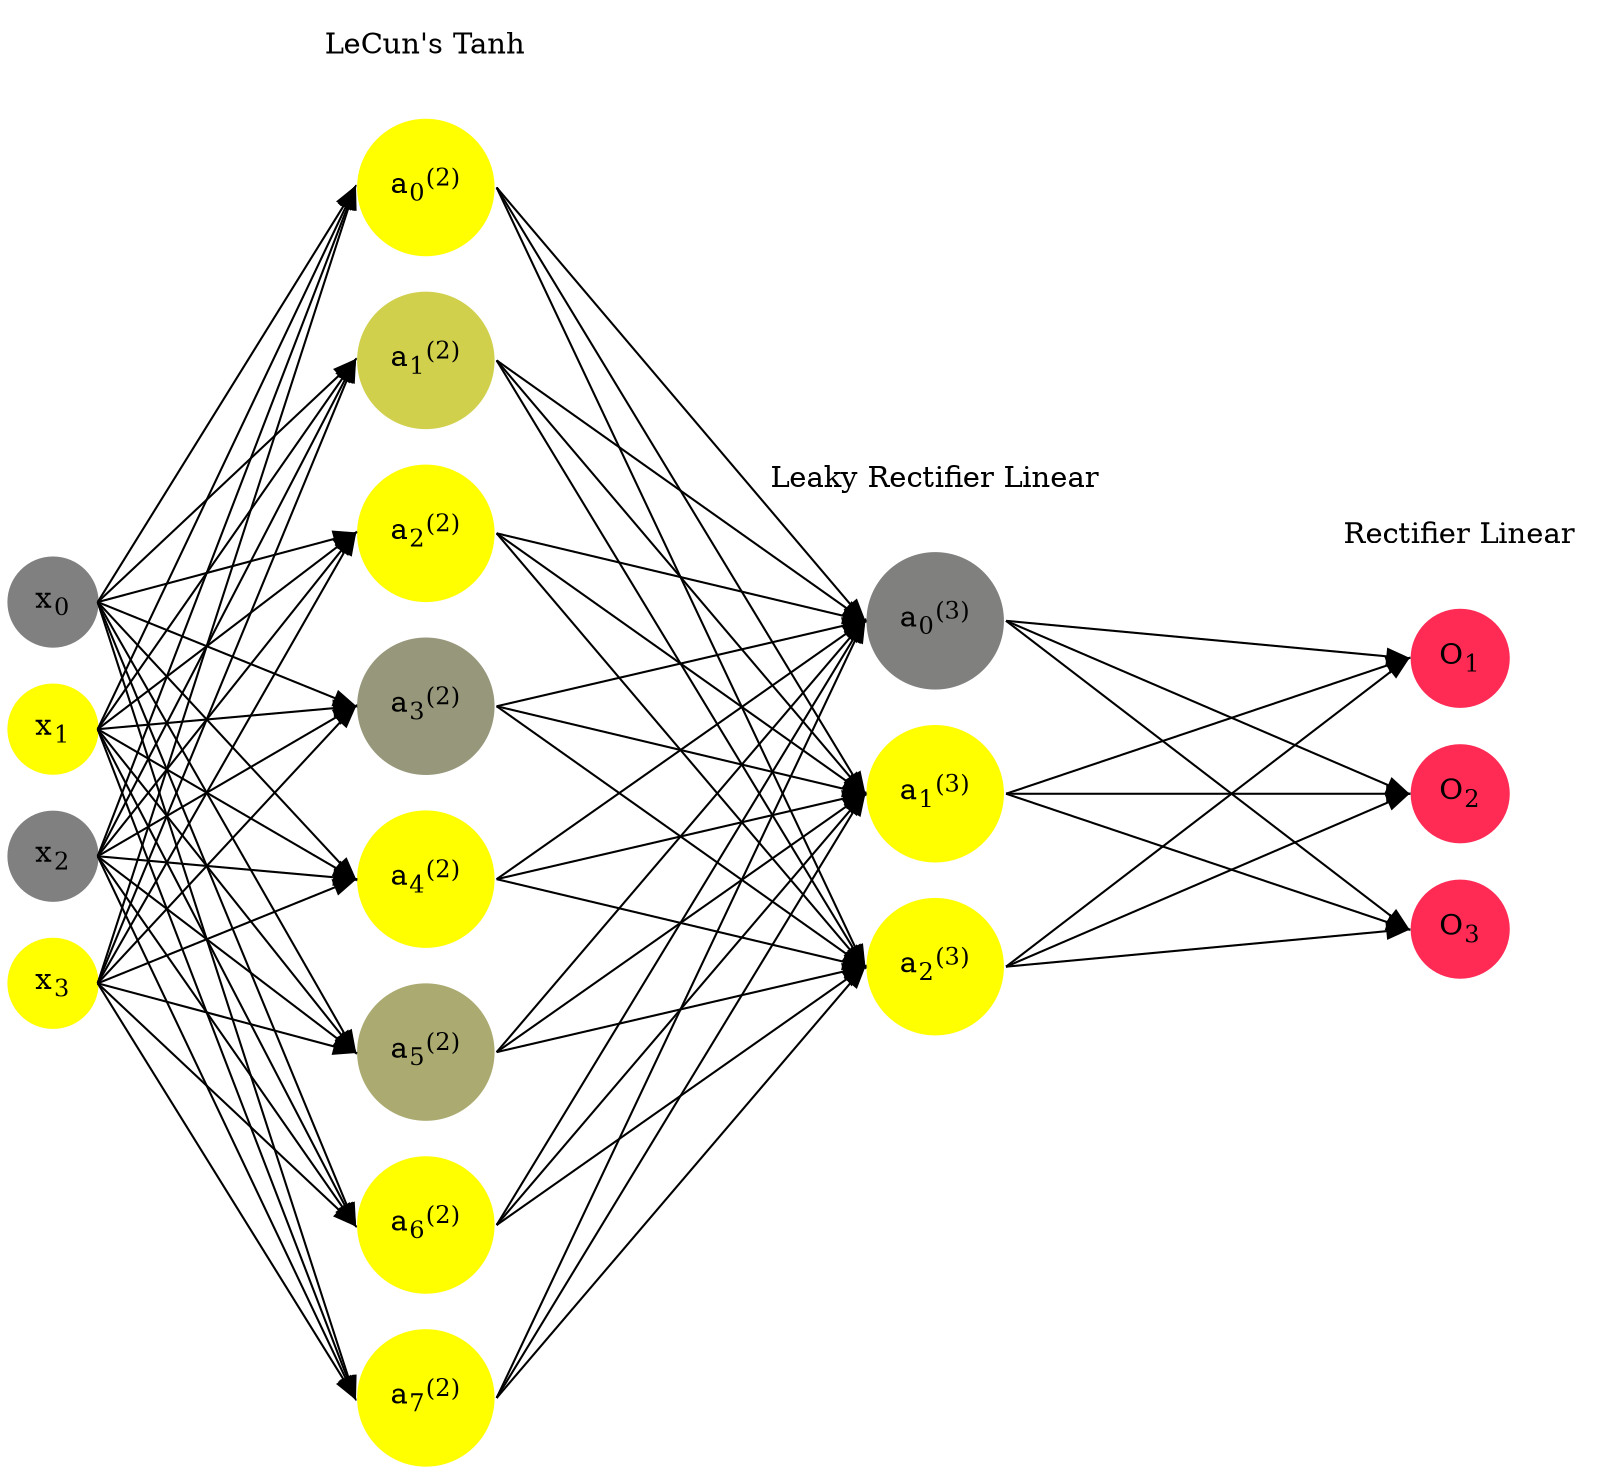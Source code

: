 digraph G {
	rankdir = LR;
	splines=false;
	edge[style=invis];
	ranksep= 1.4;
	{
	node [shape=circle, color="0.1667, 0.0, 0.5", style=filled, fillcolor="0.1667, 0.0, 0.5"];
	x0 [label=<x<sub>0</sub>>];
	}
	{
	node [shape=circle, color="0.1667, 1.0, 1.0", style=filled, fillcolor="0.1667, 1.0, 1.0"];
	x1 [label=<x<sub>1</sub>>];
	}
	{
	node [shape=circle, color="0.1667, 0.0, 0.5", style=filled, fillcolor="0.1667, 0.0, 0.5"];
	x2 [label=<x<sub>2</sub>>];
	}
	{
	node [shape=circle, color="0.1667, 1.0, 1.0", style=filled, fillcolor="0.1667, 1.0, 1.0"];
	x3 [label=<x<sub>3</sub>>];
	}
	{
	node [shape=circle, color="0.1667, 1.478692, 1.239346", style=filled, fillcolor="0.1667, 1.478692, 1.239346"];
	a02 [label=<a<sub>0</sub><sup>(2)</sup>>];
	}
	{
	node [shape=circle, color="0.1667, 0.627289, 0.813645", style=filled, fillcolor="0.1667, 0.627289, 0.813645"];
	a12 [label=<a<sub>1</sub><sup>(2)</sup>>];
	}
	{
	node [shape=circle, color="0.1667, 1.427134, 1.213567", style=filled, fillcolor="0.1667, 1.427134, 1.213567"];
	a22 [label=<a<sub>2</sub><sup>(2)</sup>>];
	}
	{
	node [shape=circle, color="0.1667, 0.184392, 0.592196", style=filled, fillcolor="0.1667, 0.184392, 0.592196"];
	a32 [label=<a<sub>3</sub><sup>(2)</sup>>];
	}
	{
	node [shape=circle, color="0.1667, 1.622542, 1.311271", style=filled, fillcolor="0.1667, 1.622542, 1.311271"];
	a42 [label=<a<sub>4</sub><sup>(2)</sup>>];
	}
	{
	node [shape=circle, color="0.1667, 0.334143, 0.667071", style=filled, fillcolor="0.1667, 0.334143, 0.667071"];
	a52 [label=<a<sub>5</sub><sup>(2)</sup>>];
	}
	{
	node [shape=circle, color="0.1667, 1.552512, 1.276256", style=filled, fillcolor="0.1667, 1.552512, 1.276256"];
	a62 [label=<a<sub>6</sub><sup>(2)</sup>>];
	}
	{
	node [shape=circle, color="0.1667, 1.178479, 1.089239", style=filled, fillcolor="0.1667, 1.178479, 1.089239"];
	a72 [label=<a<sub>7</sub><sup>(2)</sup>>];
	}
	{
	node [shape=circle, color="0.1667, 0.001521, 0.500761", style=filled, fillcolor="0.1667, 0.001521, 0.500761"];
	a03 [label=<a<sub>0</sub><sup>(3)</sup>>];
	}
	{
	node [shape=circle, color="0.1667, 2.137820, 1.568910", style=filled, fillcolor="0.1667, 2.137820, 1.568910"];
	a13 [label=<a<sub>1</sub><sup>(3)</sup>>];
	}
	{
	node [shape=circle, color="0.1667, 2.694139, 1.847070", style=filled, fillcolor="0.1667, 2.694139, 1.847070"];
	a23 [label=<a<sub>2</sub><sup>(3)</sup>>];
	}
	{
	node [shape=circle, color="0.9667, 0.83, 1.0", style=filled, fillcolor="0.9667, 0.83, 1.0"];
	O1 [label=<O<sub>1</sub>>];
	}
	{
	node [shape=circle, color="0.9667, 0.83, 1.0", style=filled, fillcolor="0.9667, 0.83, 1.0"];
	O2 [label=<O<sub>2</sub>>];
	}
	{
	node [shape=circle, color="0.9667, 0.83, 1.0", style=filled, fillcolor="0.9667, 0.83, 1.0"];
	O3 [label=<O<sub>3</sub>>];
	}
	{
	rank=same;
	x0->x1->x2->x3;
	}
	{
	rank=same;
	a02->a12->a22->a32->a42->a52->a62->a72;
	}
	{
	rank=same;
	a03->a13->a23;
	}
	{
	rank=same;
	O1->O2->O3;
	}
	l1 [shape=plaintext,label="LeCun's Tanh"];
	l1->a02;
	{rank=same; l1;a02};
	l2 [shape=plaintext,label="Leaky Rectifier Linear"];
	l2->a03;
	{rank=same; l2;a03};
	l3 [shape=plaintext,label="Rectifier Linear"];
	l3->O1;
	{rank=same; l3;O1};
edge[style=solid, tailport=e, headport=w];
	{x0;x1;x2;x3} -> {a02;a12;a22;a32;a42;a52;a62;a72};
	{a02;a12;a22;a32;a42;a52;a62;a72} -> {a03;a13;a23};
	{a03;a13;a23} -> {O1,O2,O3};
}